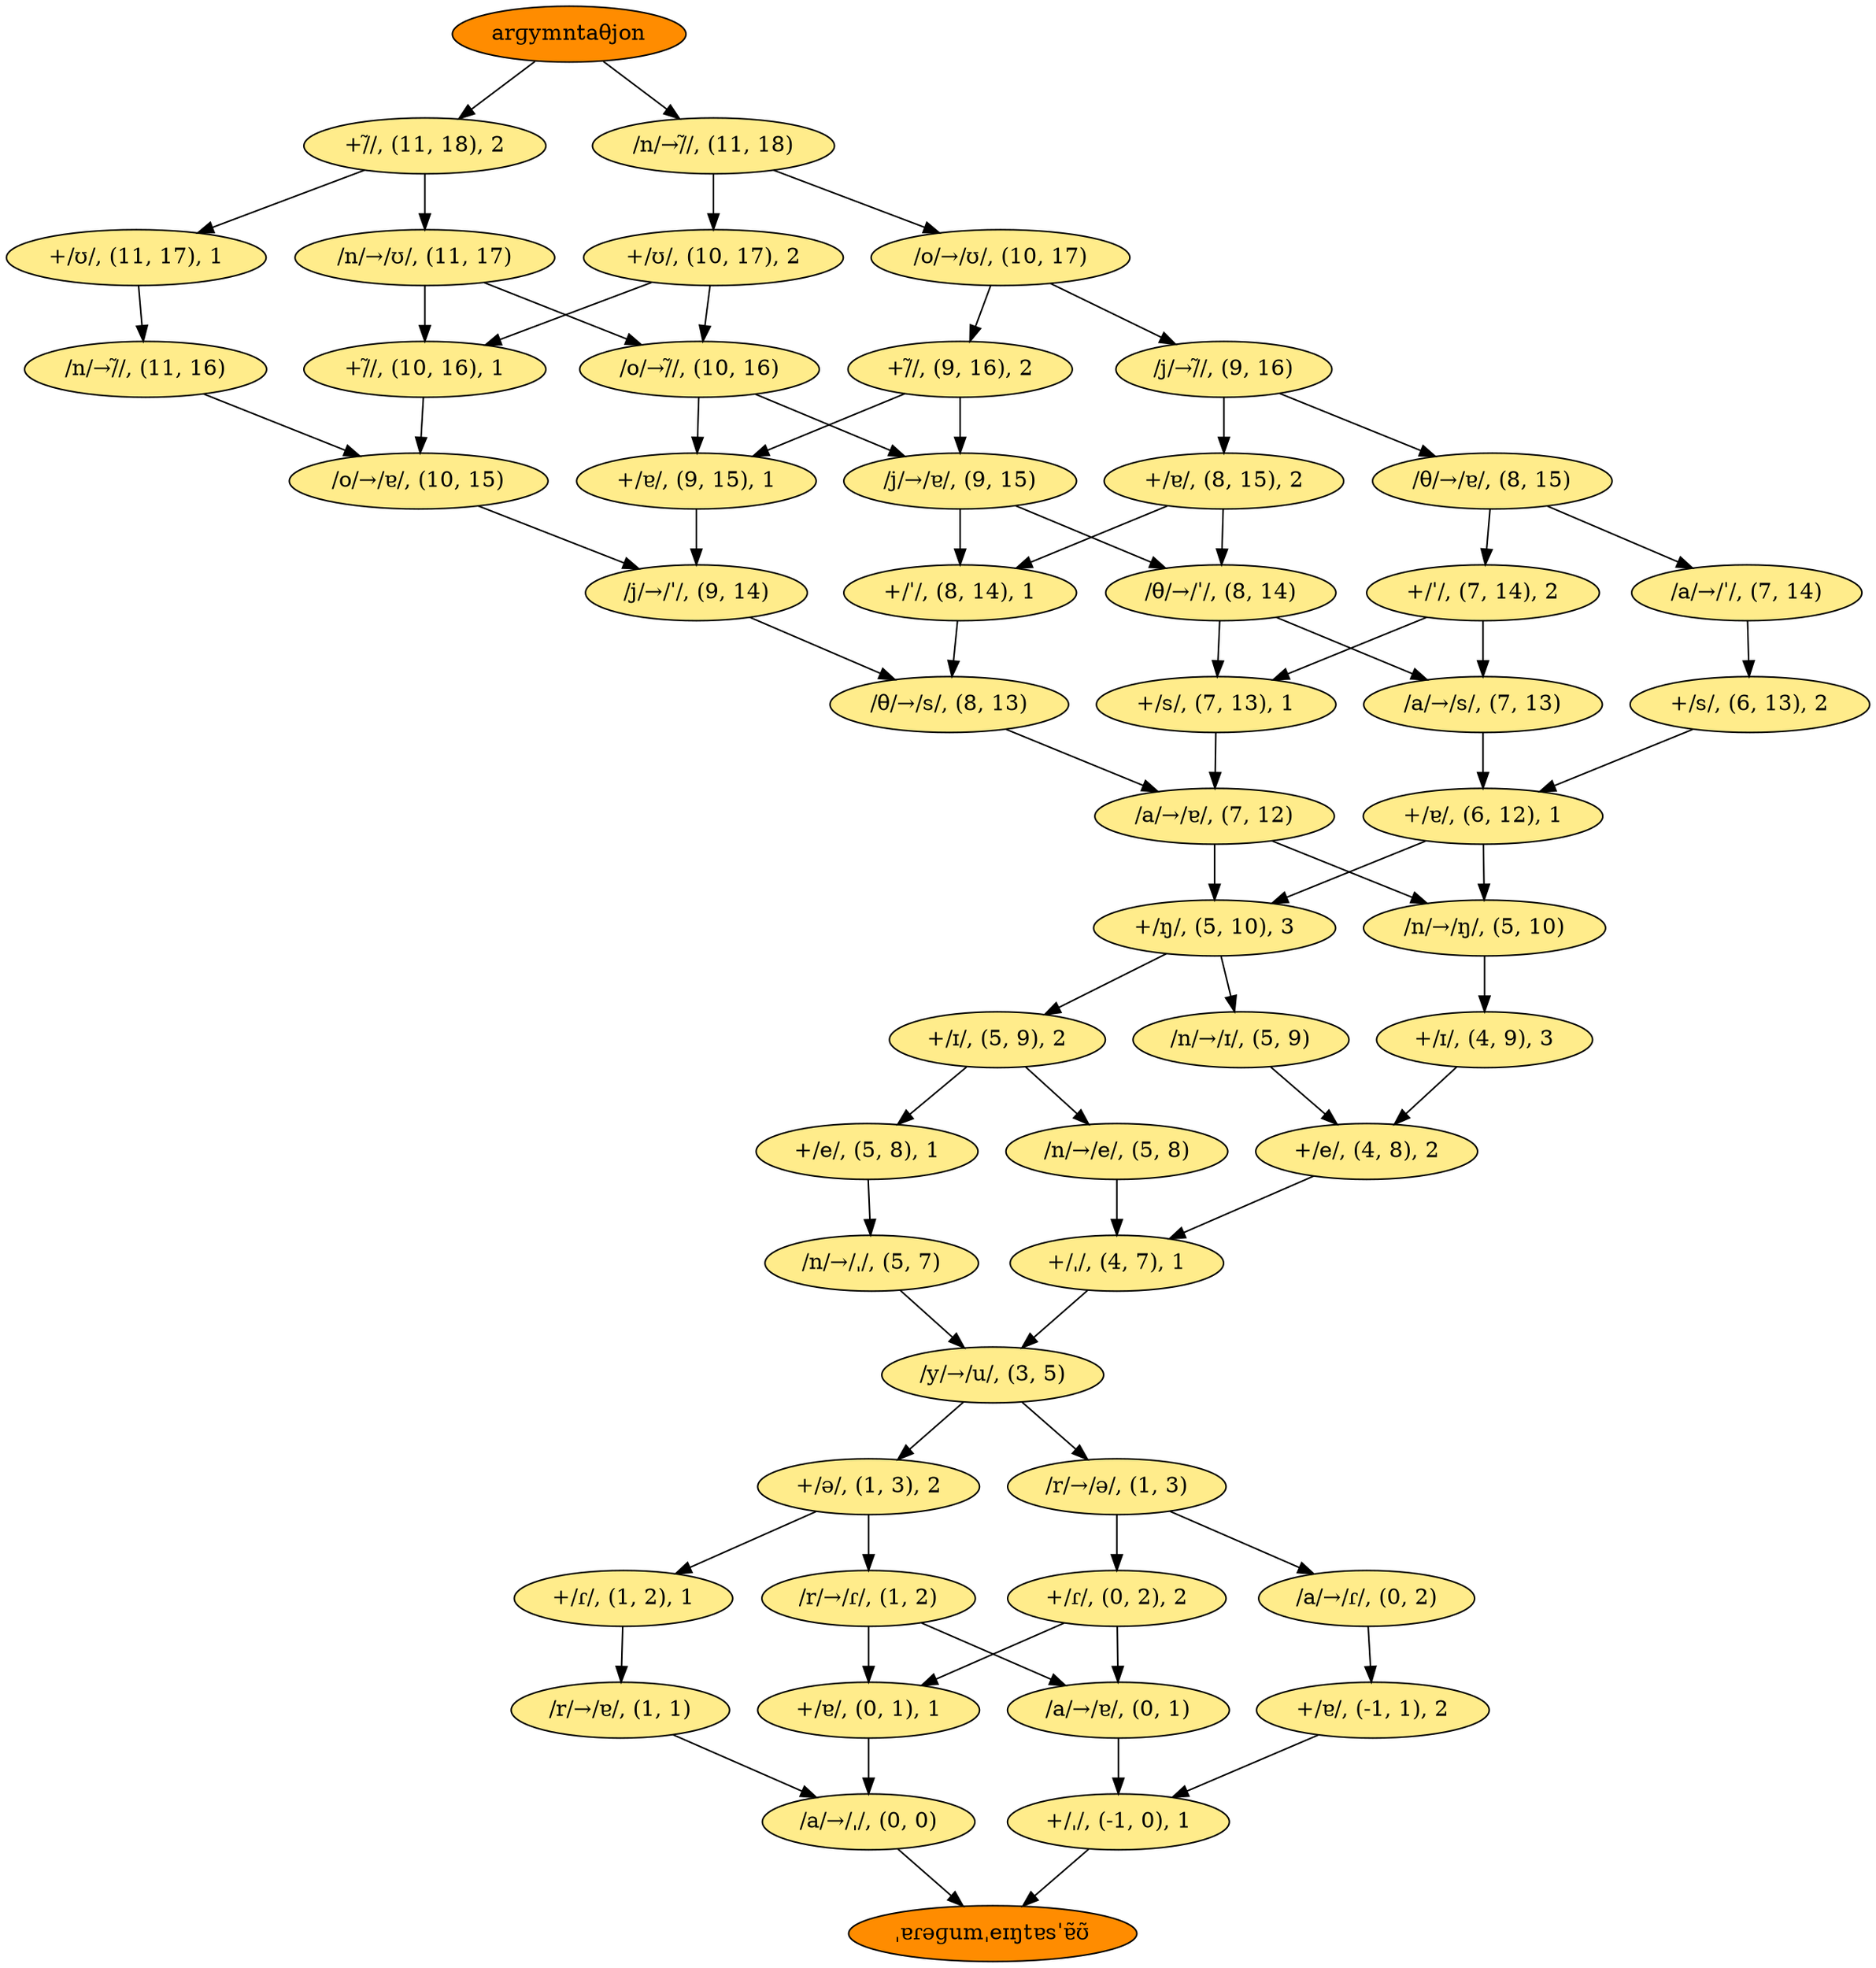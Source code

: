 // /arɡymntaθjon/ to /ˌɐɾəɡumˌeɪŋtɐsˈɐ̃ʊ̃/
digraph {
	node [fillcolor=lightgoldenrod1 style=filled]
	bgcolor=transparent
	0 [label="arɡymntaθjon" fillcolor=darkorange]
	1 [label="+/̃/, (11, 18), 2"]
	2 [label="+/ʊ/, (11, 17), 1"]
	3 [label="/n/→/̃/, (11, 16)"]
	4 [label="/o/→/ɐ/, (10, 15)"]
	5 [label="/j/→/ˈ/, (9, 14)"]
	6 [label="/θ/→/s/, (8, 13)"]
	7 [label="/a/→/ɐ/, (7, 12)"]
	8 [label="+/ŋ/, (5, 10), 3"]
	9 [label="+/ɪ/, (5, 9), 2"]
	10 [label="+/e/, (5, 8), 1"]
	11 [label="/n/→/ˌ/, (5, 7)"]
	12 [label="/y/→/u/, (3, 5)"]
	13 [label="+/ə/, (1, 3), 2"]
	14 [label="+/ɾ/, (1, 2), 1"]
	15 [label="/r/→/ɐ/, (1, 1)"]
	16 [label="/a/→/ˌ/, (0, 0)"]
	17 [label="/r/→/ɾ/, (1, 2)"]
	18 [label="+/ɐ/, (0, 1), 1"]
	19 [label="/a/→/ɐ/, (0, 1)"]
	20 [label="+/ˌ/, (-1, 0), 1"]
	21 [label="/r/→/ə/, (1, 3)"]
	22 [label="+/ɾ/, (0, 2), 2"]
	23 [label="/a/→/ɾ/, (0, 2)"]
	24 [label="+/ɐ/, (-1, 1), 2"]
	25 [label="/n/→/e/, (5, 8)"]
	26 [label="+/ˌ/, (4, 7), 1"]
	27 [label="/n/→/ɪ/, (5, 9)"]
	28 [label="+/e/, (4, 8), 2"]
	29 [label="/n/→/ŋ/, (5, 10)"]
	30 [label="+/ɪ/, (4, 9), 3"]
	31 [label="/n/→/ʊ/, (11, 17)"]
	32 [label="+/̃/, (10, 16), 1"]
	33 [label="/o/→/̃/, (10, 16)"]
	34 [label="+/ɐ/, (9, 15), 1"]
	35 [label="/j/→/ɐ/, (9, 15)"]
	36 [label="+/ˈ/, (8, 14), 1"]
	37 [label="/θ/→/ˈ/, (8, 14)"]
	38 [label="+/s/, (7, 13), 1"]
	39 [label="/a/→/s/, (7, 13)"]
	40 [label="+/ɐ/, (6, 12), 1"]
	41 [label="/n/→/̃/, (11, 18)"]
	42 [label="+/ʊ/, (10, 17), 2"]
	43 [label="/o/→/ʊ/, (10, 17)"]
	44 [label="+/̃/, (9, 16), 2"]
	45 [label="/j/→/̃/, (9, 16)"]
	46 [label="+/ɐ/, (8, 15), 2"]
	47 [label="/θ/→/ɐ/, (8, 15)"]
	48 [label="+/ˈ/, (7, 14), 2"]
	49 [label="/a/→/ˈ/, (7, 14)"]
	50 [label="+/s/, (6, 13), 2"]
	51 [label="ˌɐɾəɡumˌeɪŋtɐsˈɐ̃ʊ̃" fillcolor=darkorange]
	0 -> 1
	0 -> 41
	1 -> 2
	1 -> 31
	2 -> 3
	3 -> 4
	4 -> 5
	5 -> 6
	6 -> 7
	7 -> 8
	7 -> 29
	8 -> 9
	8 -> 27
	9 -> 25
	9 -> 10
	10 -> 11
	11 -> 12
	12 -> 21
	12 -> 13
	13 -> 17
	13 -> 14
	14 -> 15
	15 -> 16
	16 -> 51
	17 -> 18
	17 -> 19
	18 -> 16
	19 -> 20
	20 -> 51
	21 -> 22
	21 -> 23
	22 -> 18
	22 -> 19
	23 -> 24
	24 -> 20
	25 -> 26
	26 -> 12
	27 -> 28
	28 -> 26
	29 -> 30
	30 -> 28
	31 -> 32
	31 -> 33
	32 -> 4
	33 -> 34
	33 -> 35
	34 -> 5
	35 -> 36
	35 -> 37
	36 -> 6
	37 -> 38
	37 -> 39
	38 -> 7
	39 -> 40
	40 -> 8
	40 -> 29
	41 -> 42
	41 -> 43
	42 -> 32
	42 -> 33
	43 -> 44
	43 -> 45
	44 -> 34
	44 -> 35
	45 -> 46
	45 -> 47
	46 -> 36
	46 -> 37
	47 -> 48
	47 -> 49
	48 -> 38
	48 -> 39
	49 -> 50
	50 -> 40
}
